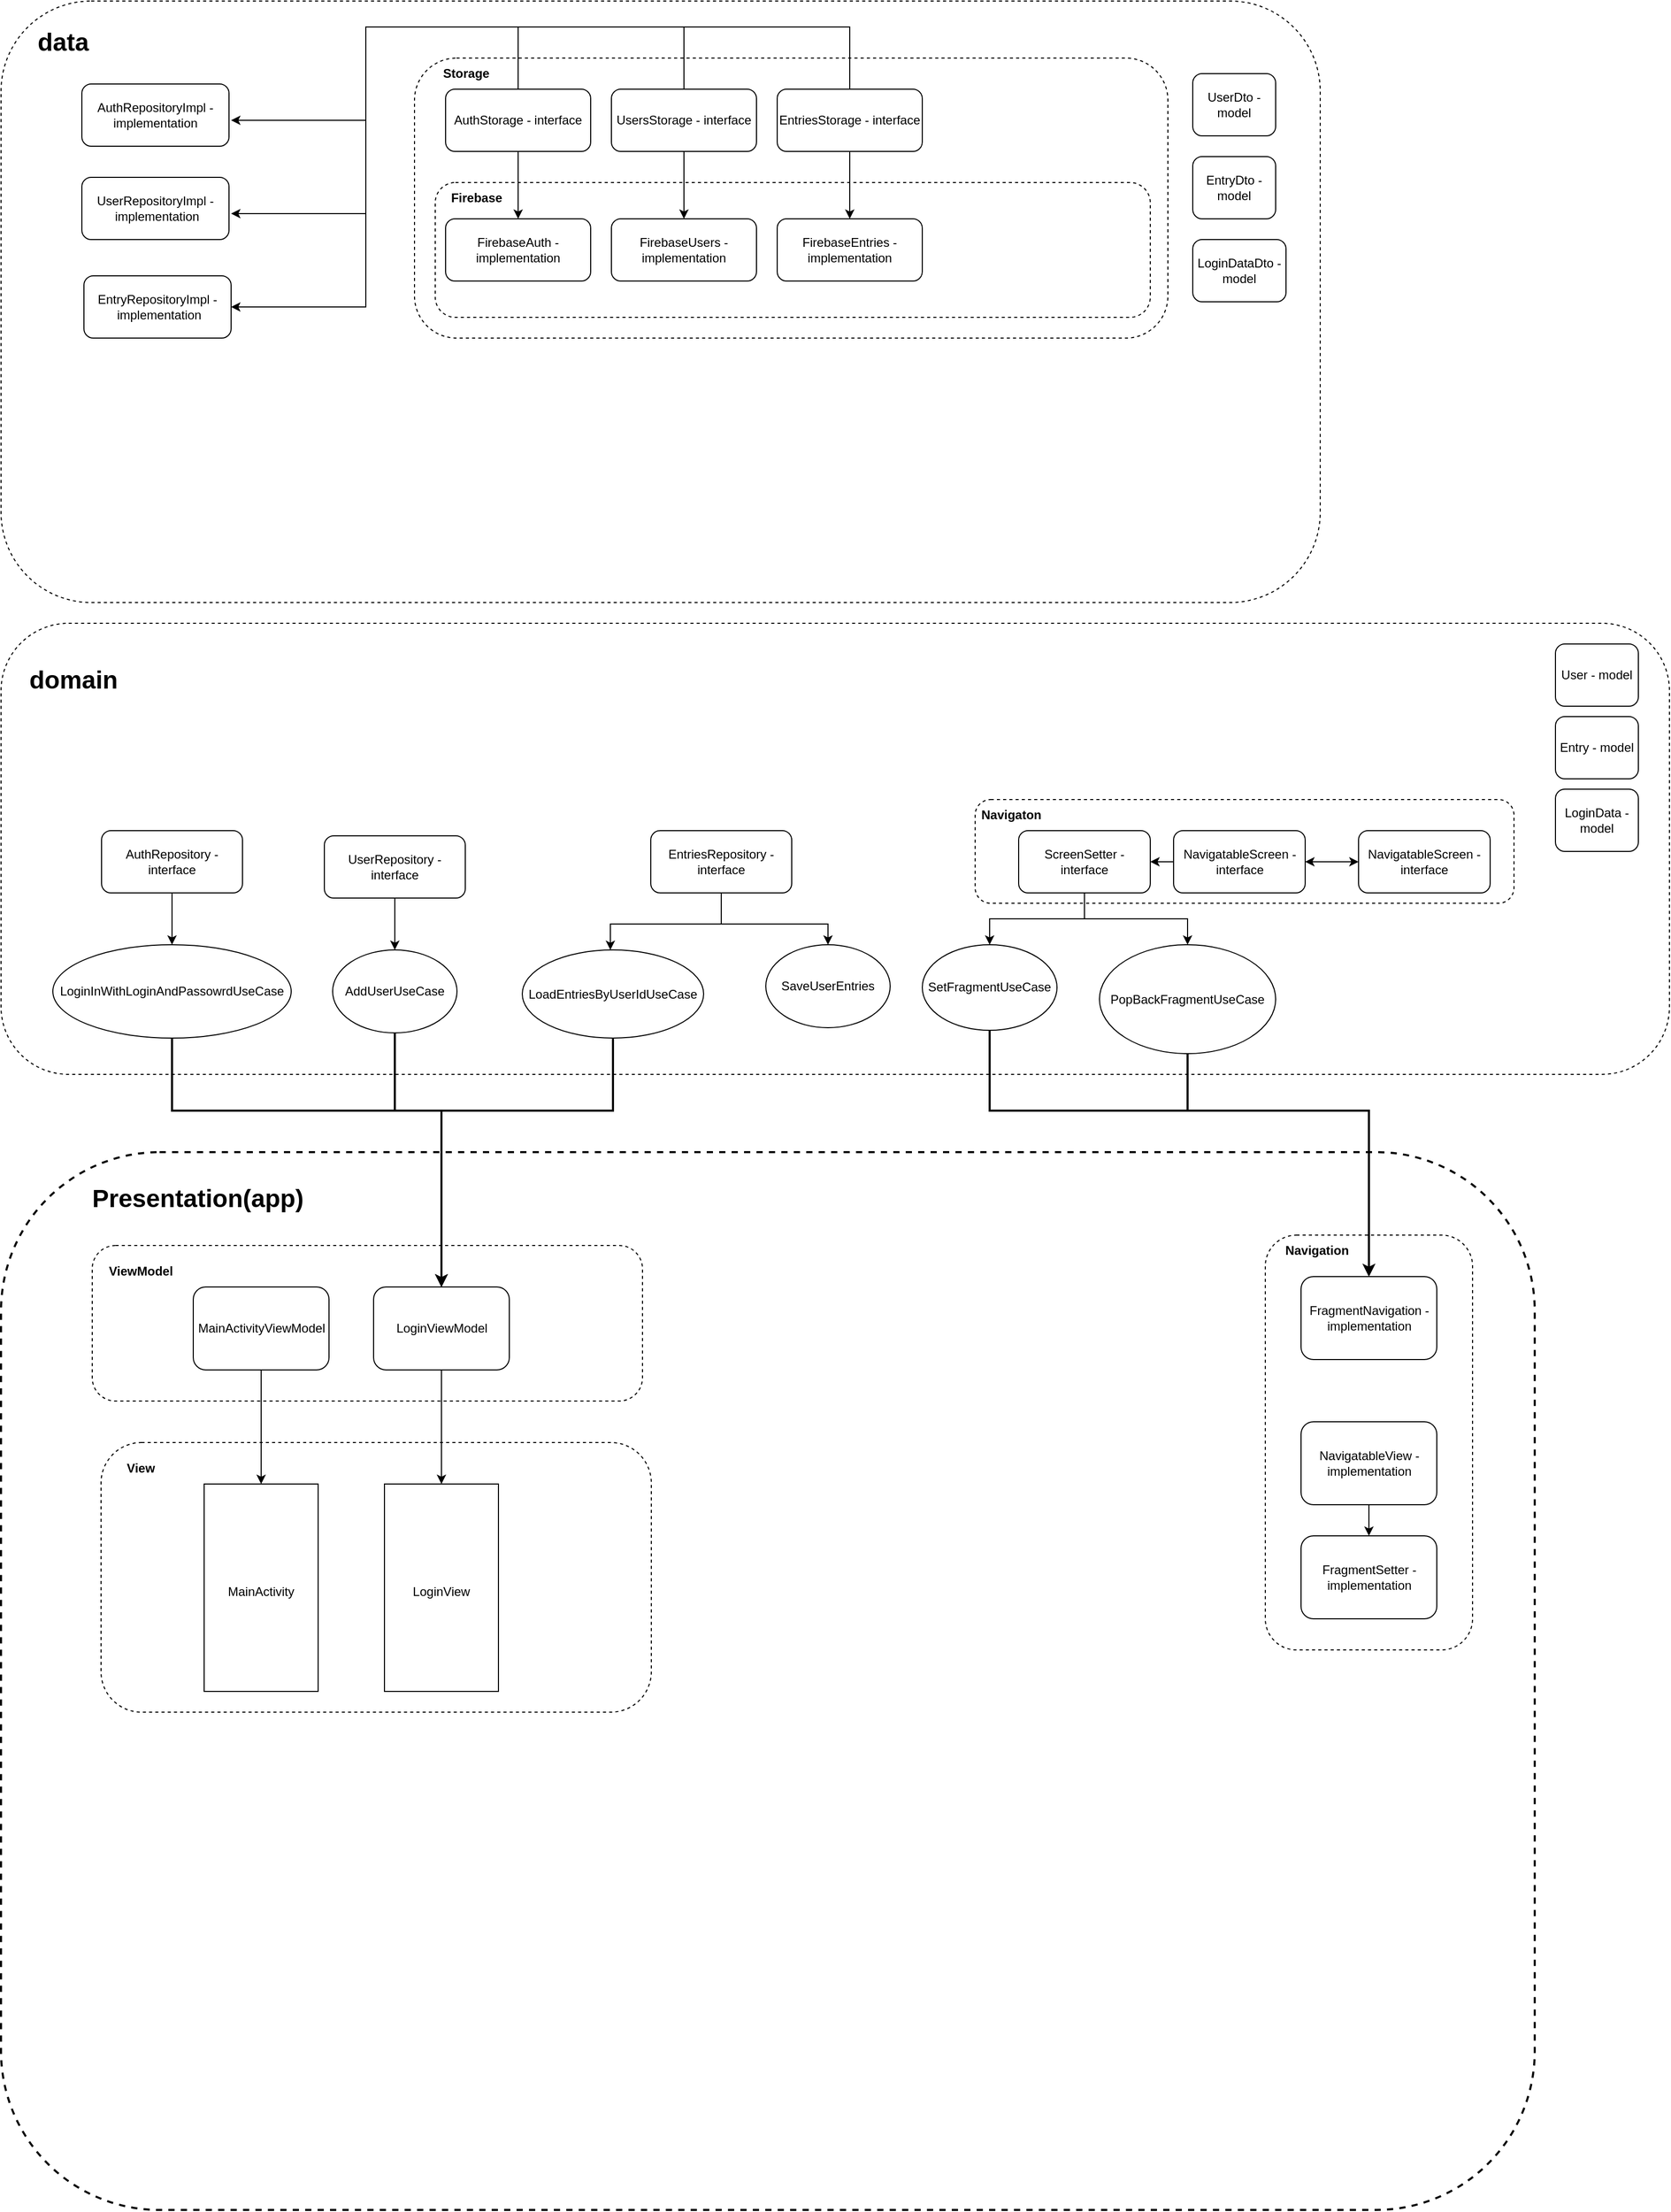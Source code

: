 <mxfile version="17.1.2" type="device"><diagram id="mcuKYYPqepPxnzwjY7ND" name="good-mood"><mxGraphModel dx="1455" dy="2161" grid="1" gridSize="10" guides="1" tooltips="1" connect="1" arrows="1" fold="1" page="1" pageScale="1" pageWidth="827" pageHeight="1169" math="0" shadow="0"><root><mxCell id="0"/><mxCell id="1" parent="0"/><mxCell id="fi2WDrQyYmFRdpCdvTvE-92" value="" style="rounded=1;whiteSpace=wrap;html=1;fontSize=12;dashed=1;" vertex="1" parent="1"><mxGeometry x="200" y="-60" width="1610" height="435" as="geometry"/></mxCell><mxCell id="fi2WDrQyYmFRdpCdvTvE-258" value="" style="rounded=1;whiteSpace=wrap;html=1;dashed=1;fontSize=12;strokeWidth=1;" vertex="1" parent="1"><mxGeometry x="1140" y="110" width="520" height="100" as="geometry"/></mxCell><mxCell id="fi2WDrQyYmFRdpCdvTvE-3" value="" style="rounded=1;whiteSpace=wrap;html=1;dashed=1;strokeWidth=2;" vertex="1" parent="1"><mxGeometry x="200" y="450" width="1480" height="1020" as="geometry"/></mxCell><mxCell id="fi2WDrQyYmFRdpCdvTvE-248" value="" style="rounded=1;whiteSpace=wrap;html=1;dashed=1;fontSize=12;strokeWidth=1;" vertex="1" parent="1"><mxGeometry x="1420" y="530" width="200" height="400" as="geometry"/></mxCell><mxCell id="fi2WDrQyYmFRdpCdvTvE-242" value="" style="rounded=1;whiteSpace=wrap;html=1;fontSize=12;dashed=1;" vertex="1" parent="1"><mxGeometry x="296.5" y="730" width="531" height="260" as="geometry"/></mxCell><mxCell id="fi2WDrQyYmFRdpCdvTvE-240" value="" style="rounded=1;whiteSpace=wrap;html=1;fontSize=12;dashed=1;" vertex="1" parent="1"><mxGeometry x="288" y="540" width="531" height="150" as="geometry"/></mxCell><mxCell id="fi2WDrQyYmFRdpCdvTvE-231" style="edgeStyle=orthogonalEdgeStyle;rounded=0;orthogonalLoop=1;jettySize=auto;html=1;entryX=0.5;entryY=0;entryDx=0;entryDy=0;fontSize=12;strokeWidth=2;" edge="1" parent="1" source="fi2WDrQyYmFRdpCdvTvE-32" target="fi2WDrQyYmFRdpCdvTvE-220"><mxGeometry relative="1" as="geometry"><Array as="points"><mxPoint x="365" y="410"/><mxPoint x="625" y="410"/></Array></mxGeometry></mxCell><mxCell id="fi2WDrQyYmFRdpCdvTvE-32" value="LoginInWithLoginAndPassowrdUseCase" style="ellipse;whiteSpace=wrap;html=1;fontSize=12;" vertex="1" parent="1"><mxGeometry x="250" y="250" width="230" height="90" as="geometry"/></mxCell><mxCell id="fi2WDrQyYmFRdpCdvTvE-36" value="&lt;font size=&quot;1&quot;&gt;&lt;b style=&quot;font-size: 24px&quot;&gt;domain&lt;/b&gt;&lt;/font&gt;" style="text;html=1;strokeColor=none;fillColor=none;align=center;verticalAlign=middle;whiteSpace=wrap;rounded=0;fontSize=12;" vertex="1" parent="1"><mxGeometry x="230" y="-20" width="80" height="30" as="geometry"/></mxCell><mxCell id="fi2WDrQyYmFRdpCdvTvE-37" value="" style="rounded=1;whiteSpace=wrap;html=1;fontSize=12;dashed=1;" vertex="1" parent="1"><mxGeometry x="200" y="-660" width="1273" height="580" as="geometry"/></mxCell><mxCell id="fi2WDrQyYmFRdpCdvTvE-39" value="&lt;font size=&quot;1&quot;&gt;&lt;b style=&quot;font-size: 24px&quot;&gt;data&lt;/b&gt;&lt;/font&gt;" style="text;html=1;strokeColor=none;fillColor=none;align=center;verticalAlign=middle;whiteSpace=wrap;rounded=0;fontSize=12;" vertex="1" parent="1"><mxGeometry x="220" y="-635" width="80" height="30" as="geometry"/></mxCell><mxCell id="fi2WDrQyYmFRdpCdvTvE-51" value="" style="rounded=1;whiteSpace=wrap;html=1;fontSize=12;dashed=1;" vertex="1" parent="1"><mxGeometry x="599" y="-605" width="727" height="270" as="geometry"/></mxCell><mxCell id="fi2WDrQyYmFRdpCdvTvE-56" value="" style="rounded=1;whiteSpace=wrap;html=1;fontSize=12;dashed=1;" vertex="1" parent="1"><mxGeometry x="619" y="-485" width="690" height="130" as="geometry"/></mxCell><mxCell id="fi2WDrQyYmFRdpCdvTvE-53" value="&lt;b&gt;Storage&lt;/b&gt;" style="text;html=1;strokeColor=none;fillColor=none;align=center;verticalAlign=middle;whiteSpace=wrap;rounded=0;fontSize=12;" vertex="1" parent="1"><mxGeometry x="619" y="-605" width="60" height="30" as="geometry"/></mxCell><mxCell id="fi2WDrQyYmFRdpCdvTvE-58" value="&lt;b&gt;Firebase&lt;/b&gt;" style="text;html=1;strokeColor=none;fillColor=none;align=center;verticalAlign=middle;whiteSpace=wrap;rounded=0;fontSize=12;" vertex="1" parent="1"><mxGeometry x="629" y="-485" width="60" height="30" as="geometry"/></mxCell><mxCell id="fi2WDrQyYmFRdpCdvTvE-61" value="" style="edgeStyle=orthogonalEdgeStyle;rounded=0;orthogonalLoop=1;jettySize=auto;html=1;fontSize=12;exitX=0.5;exitY=0;exitDx=0;exitDy=0;" edge="1" parent="1" source="fi2WDrQyYmFRdpCdvTvE-86"><mxGeometry relative="1" as="geometry"><mxPoint x="629" y="-545" as="sourcePoint"/><mxPoint x="422" y="-545" as="targetPoint"/><Array as="points"><mxPoint x="699" y="-635"/><mxPoint x="552" y="-635"/><mxPoint x="552" y="-545"/></Array></mxGeometry></mxCell><mxCell id="fi2WDrQyYmFRdpCdvTvE-66" value="" style="edgeStyle=orthogonalEdgeStyle;rounded=0;orthogonalLoop=1;jettySize=auto;html=1;fontSize=12;" edge="1" parent="1"><mxGeometry relative="1" as="geometry"><mxPoint x="699" y="-515" as="sourcePoint"/><mxPoint x="699" y="-450" as="targetPoint"/></mxGeometry></mxCell><mxCell id="fi2WDrQyYmFRdpCdvTvE-162" style="edgeStyle=orthogonalEdgeStyle;rounded=0;orthogonalLoop=1;jettySize=auto;html=1;fontSize=12;strokeWidth=2;entryX=0.5;entryY=0;entryDx=0;entryDy=0;" edge="1" parent="1" source="fi2WDrQyYmFRdpCdvTvE-73" target="fi2WDrQyYmFRdpCdvTvE-220"><mxGeometry relative="1" as="geometry"><mxPoint x="655" y="515" as="targetPoint"/><Array as="points"><mxPoint x="580" y="410"/><mxPoint x="625" y="410"/></Array></mxGeometry></mxCell><mxCell id="fi2WDrQyYmFRdpCdvTvE-73" value="AddUserUseCase" style="ellipse;whiteSpace=wrap;html=1;fontSize=12;" vertex="1" parent="1"><mxGeometry x="520" y="255" width="120" height="80" as="geometry"/></mxCell><mxCell id="fi2WDrQyYmFRdpCdvTvE-133" value="" style="edgeStyle=orthogonalEdgeStyle;rounded=0;orthogonalLoop=1;jettySize=auto;html=1;fontSize=12;" edge="1" parent="1" source="fi2WDrQyYmFRdpCdvTvE-82" target="fi2WDrQyYmFRdpCdvTvE-32"><mxGeometry relative="1" as="geometry"/></mxCell><mxCell id="fi2WDrQyYmFRdpCdvTvE-82" value="&lt;span&gt;AuthRepository - interface&lt;/span&gt;" style="rounded=1;whiteSpace=wrap;html=1;fontSize=12;" vertex="1" parent="1"><mxGeometry x="297" y="140" width="136" height="60" as="geometry"/></mxCell><mxCell id="fi2WDrQyYmFRdpCdvTvE-134" value="" style="edgeStyle=orthogonalEdgeStyle;rounded=0;orthogonalLoop=1;jettySize=auto;html=1;fontSize=12;" edge="1" parent="1" source="fi2WDrQyYmFRdpCdvTvE-83" target="fi2WDrQyYmFRdpCdvTvE-73"><mxGeometry relative="1" as="geometry"/></mxCell><mxCell id="fi2WDrQyYmFRdpCdvTvE-83" value="UserRepository - interface" style="rounded=1;whiteSpace=wrap;html=1;fontSize=12;" vertex="1" parent="1"><mxGeometry x="512" y="145" width="136" height="60" as="geometry"/></mxCell><mxCell id="fi2WDrQyYmFRdpCdvTvE-85" value="AuthRepositoryImpl - implementation" style="rounded=1;whiteSpace=wrap;html=1;fontSize=12;" vertex="1" parent="1"><mxGeometry x="278" y="-580" width="142" height="60" as="geometry"/></mxCell><mxCell id="fi2WDrQyYmFRdpCdvTvE-86" value="AuthStorage - interface" style="rounded=1;whiteSpace=wrap;html=1;fontSize=12;" vertex="1" parent="1"><mxGeometry x="629" y="-575" width="140" height="60" as="geometry"/></mxCell><mxCell id="fi2WDrQyYmFRdpCdvTvE-87" value="FirebaseAuth - implementation" style="rounded=1;whiteSpace=wrap;html=1;fontSize=12;" vertex="1" parent="1"><mxGeometry x="629" y="-450" width="140" height="60" as="geometry"/></mxCell><mxCell id="fi2WDrQyYmFRdpCdvTvE-89" value="UserRepositoryImpl -&amp;nbsp;implementation" style="rounded=1;whiteSpace=wrap;html=1;fontSize=12;" vertex="1" parent="1"><mxGeometry x="278" y="-490" width="142" height="60" as="geometry"/></mxCell><mxCell id="fi2WDrQyYmFRdpCdvTvE-98" style="edgeStyle=orthogonalEdgeStyle;rounded=0;orthogonalLoop=1;jettySize=auto;html=1;entryX=0.5;entryY=0;entryDx=0;entryDy=0;fontSize=12;" edge="1" parent="1" source="fi2WDrQyYmFRdpCdvTvE-94" target="fi2WDrQyYmFRdpCdvTvE-96"><mxGeometry relative="1" as="geometry"/></mxCell><mxCell id="fi2WDrQyYmFRdpCdvTvE-109" style="edgeStyle=orthogonalEdgeStyle;rounded=0;orthogonalLoop=1;jettySize=auto;html=1;fontSize=12;" edge="1" parent="1" source="fi2WDrQyYmFRdpCdvTvE-94"><mxGeometry relative="1" as="geometry"><mxPoint x="422" y="-455" as="targetPoint"/><Array as="points"><mxPoint x="859" y="-635"/><mxPoint x="552" y="-635"/><mxPoint x="552" y="-455"/></Array></mxGeometry></mxCell><mxCell id="fi2WDrQyYmFRdpCdvTvE-94" value="UsersStorage - interface" style="rounded=1;whiteSpace=wrap;html=1;fontSize=12;" vertex="1" parent="1"><mxGeometry x="789" y="-575" width="140" height="60" as="geometry"/></mxCell><mxCell id="fi2WDrQyYmFRdpCdvTvE-96" value="FirebaseUsers - implementation" style="rounded=1;whiteSpace=wrap;html=1;fontSize=12;" vertex="1" parent="1"><mxGeometry x="789" y="-450" width="140" height="60" as="geometry"/></mxCell><mxCell id="fi2WDrQyYmFRdpCdvTvE-163" style="edgeStyle=orthogonalEdgeStyle;rounded=0;orthogonalLoop=1;jettySize=auto;html=1;fontSize=12;strokeWidth=2;entryX=0.5;entryY=0;entryDx=0;entryDy=0;" edge="1" parent="1" source="fi2WDrQyYmFRdpCdvTvE-99" target="fi2WDrQyYmFRdpCdvTvE-220"><mxGeometry relative="1" as="geometry"><mxPoint x="655" y="515" as="targetPoint"/><Array as="points"><mxPoint x="791" y="410"/><mxPoint x="625" y="410"/></Array></mxGeometry></mxCell><mxCell id="fi2WDrQyYmFRdpCdvTvE-99" value="LoadEntriesByUserIdUseCase" style="ellipse;whiteSpace=wrap;html=1;fontSize=12;" vertex="1" parent="1"><mxGeometry x="703" y="255" width="175" height="85" as="geometry"/></mxCell><mxCell id="fi2WDrQyYmFRdpCdvTvE-135" value="" style="edgeStyle=orthogonalEdgeStyle;rounded=0;orthogonalLoop=1;jettySize=auto;html=1;fontSize=12;" edge="1" parent="1" source="fi2WDrQyYmFRdpCdvTvE-101" target="fi2WDrQyYmFRdpCdvTvE-99"><mxGeometry relative="1" as="geometry"><Array as="points"><mxPoint x="895" y="230"/><mxPoint x="788" y="230"/></Array></mxGeometry></mxCell><mxCell id="fi2WDrQyYmFRdpCdvTvE-101" value="EntriesRepository - interface" style="rounded=1;whiteSpace=wrap;html=1;fontSize=12;" vertex="1" parent="1"><mxGeometry x="827" y="140" width="136" height="60" as="geometry"/></mxCell><mxCell id="fi2WDrQyYmFRdpCdvTvE-104" value="EntryRepositoryImpl -&amp;nbsp;implementation" style="rounded=1;whiteSpace=wrap;html=1;fontSize=12;" vertex="1" parent="1"><mxGeometry x="280" y="-395" width="142" height="60" as="geometry"/></mxCell><mxCell id="fi2WDrQyYmFRdpCdvTvE-108" value="" style="edgeStyle=orthogonalEdgeStyle;rounded=0;orthogonalLoop=1;jettySize=auto;html=1;fontSize=12;" edge="1" parent="1" source="fi2WDrQyYmFRdpCdvTvE-106" target="fi2WDrQyYmFRdpCdvTvE-107"><mxGeometry relative="1" as="geometry"><Array as="points"><mxPoint x="1019" y="-525"/><mxPoint x="1019" y="-525"/></Array></mxGeometry></mxCell><mxCell id="fi2WDrQyYmFRdpCdvTvE-110" style="edgeStyle=orthogonalEdgeStyle;rounded=0;orthogonalLoop=1;jettySize=auto;html=1;fontSize=12;entryX=1;entryY=0.5;entryDx=0;entryDy=0;" edge="1" parent="1" source="fi2WDrQyYmFRdpCdvTvE-106" target="fi2WDrQyYmFRdpCdvTvE-104"><mxGeometry relative="1" as="geometry"><mxPoint x="460" y="-360" as="targetPoint"/><Array as="points"><mxPoint x="1019" y="-635"/><mxPoint x="552" y="-635"/><mxPoint x="552" y="-365"/></Array></mxGeometry></mxCell><mxCell id="fi2WDrQyYmFRdpCdvTvE-106" value="EntriesStorage - interface" style="rounded=1;whiteSpace=wrap;html=1;fontSize=12;" vertex="1" parent="1"><mxGeometry x="949" y="-575" width="140" height="60" as="geometry"/></mxCell><mxCell id="fi2WDrQyYmFRdpCdvTvE-107" value="FirebaseEntries - implementation" style="rounded=1;whiteSpace=wrap;html=1;fontSize=12;" vertex="1" parent="1"><mxGeometry x="949" y="-450" width="140" height="60" as="geometry"/></mxCell><mxCell id="fi2WDrQyYmFRdpCdvTvE-112" value="SaveUserEntries" style="ellipse;whiteSpace=wrap;html=1;fontSize=12;" vertex="1" parent="1"><mxGeometry x="938" y="250" width="120" height="80" as="geometry"/></mxCell><mxCell id="fi2WDrQyYmFRdpCdvTvE-136" value="" style="edgeStyle=orthogonalEdgeStyle;rounded=0;orthogonalLoop=1;jettySize=auto;html=1;fontSize=12;exitX=0.5;exitY=1;exitDx=0;exitDy=0;" edge="1" parent="1" source="fi2WDrQyYmFRdpCdvTvE-101" target="fi2WDrQyYmFRdpCdvTvE-112"><mxGeometry relative="1" as="geometry"><mxPoint x="998.0" y="205" as="sourcePoint"/><Array as="points"><mxPoint x="895" y="230"/><mxPoint x="998" y="230"/></Array></mxGeometry></mxCell><mxCell id="fi2WDrQyYmFRdpCdvTvE-173" value="UserDto&amp;nbsp;- model" style="rounded=1;whiteSpace=wrap;html=1;fontSize=12;" vertex="1" parent="1"><mxGeometry x="1350" y="-590" width="80" height="60" as="geometry"/></mxCell><mxCell id="fi2WDrQyYmFRdpCdvTvE-174" value="EntryDto&amp;nbsp;- model" style="rounded=1;whiteSpace=wrap;html=1;fontSize=12;" vertex="1" parent="1"><mxGeometry x="1350" y="-510" width="80" height="60" as="geometry"/></mxCell><mxCell id="fi2WDrQyYmFRdpCdvTvE-175" value="User - model" style="rounded=1;whiteSpace=wrap;html=1;fontSize=12;" vertex="1" parent="1"><mxGeometry x="1700" y="-40" width="80" height="60" as="geometry"/></mxCell><mxCell id="fi2WDrQyYmFRdpCdvTvE-176" value="Entry - model" style="rounded=1;whiteSpace=wrap;html=1;fontSize=12;" vertex="1" parent="1"><mxGeometry x="1700" y="30" width="80" height="60" as="geometry"/></mxCell><mxCell id="fi2WDrQyYmFRdpCdvTvE-177" value="LoginData&amp;nbsp;- model" style="rounded=1;whiteSpace=wrap;html=1;fontSize=12;" vertex="1" parent="1"><mxGeometry x="1700" y="100" width="80" height="60" as="geometry"/></mxCell><mxCell id="fi2WDrQyYmFRdpCdvTvE-178" value="LoginDataDto&amp;nbsp;- model" style="rounded=1;whiteSpace=wrap;html=1;fontSize=12;" vertex="1" parent="1"><mxGeometry x="1350" y="-430" width="90" height="60" as="geometry"/></mxCell><mxCell id="fi2WDrQyYmFRdpCdvTvE-265" style="edgeStyle=orthogonalEdgeStyle;rounded=0;orthogonalLoop=1;jettySize=auto;html=1;entryX=0.5;entryY=0;entryDx=0;entryDy=0;fontSize=12;startArrow=none;startFill=0;strokeWidth=2;" edge="1" parent="1" source="fi2WDrQyYmFRdpCdvTvE-187" target="fi2WDrQyYmFRdpCdvTvE-208"><mxGeometry relative="1" as="geometry"><Array as="points"><mxPoint x="1154" y="410"/><mxPoint x="1520" y="410"/></Array></mxGeometry></mxCell><mxCell id="fi2WDrQyYmFRdpCdvTvE-187" value="SetFragmentUseCase" style="ellipse;whiteSpace=wrap;html=1;fontSize=12;" vertex="1" parent="1"><mxGeometry x="1089" y="250" width="130" height="82.5" as="geometry"/></mxCell><mxCell id="fi2WDrQyYmFRdpCdvTvE-266" style="edgeStyle=orthogonalEdgeStyle;rounded=0;orthogonalLoop=1;jettySize=auto;html=1;entryX=0.5;entryY=0;entryDx=0;entryDy=0;fontSize=12;startArrow=none;startFill=0;strokeWidth=2;" edge="1" parent="1" source="fi2WDrQyYmFRdpCdvTvE-190" target="fi2WDrQyYmFRdpCdvTvE-208"><mxGeometry relative="1" as="geometry"><Array as="points"><mxPoint x="1345" y="410"/><mxPoint x="1520" y="410"/></Array></mxGeometry></mxCell><mxCell id="fi2WDrQyYmFRdpCdvTvE-190" value="PopBackFragmentUseCase" style="ellipse;whiteSpace=wrap;html=1;fontSize=12;" vertex="1" parent="1"><mxGeometry x="1260" y="250" width="170" height="105" as="geometry"/></mxCell><mxCell id="fi2WDrQyYmFRdpCdvTvE-198" value="&lt;font style=&quot;font-size: 24px&quot;&gt;&lt;b&gt;Presentation(app)&lt;/b&gt;&lt;/font&gt;" style="text;html=1;strokeColor=none;fillColor=none;align=center;verticalAlign=middle;whiteSpace=wrap;rounded=0;fontSize=12;" vertex="1" parent="1"><mxGeometry x="250" y="470" width="280" height="50" as="geometry"/></mxCell><mxCell id="fi2WDrQyYmFRdpCdvTvE-200" value="&lt;font style=&quot;font-size: 12px&quot;&gt;MainActivity&lt;/font&gt;" style="rounded=0;whiteSpace=wrap;html=1;fontSize=24;" vertex="1" parent="1"><mxGeometry x="396" y="770" width="110" height="200" as="geometry"/></mxCell><mxCell id="fi2WDrQyYmFRdpCdvTvE-202" value="" style="edgeStyle=orthogonalEdgeStyle;rounded=0;orthogonalLoop=1;jettySize=auto;html=1;fontSize=12;strokeWidth=1;" edge="1" parent="1" source="fi2WDrQyYmFRdpCdvTvE-201" target="fi2WDrQyYmFRdpCdvTvE-200"><mxGeometry relative="1" as="geometry"/></mxCell><mxCell id="fi2WDrQyYmFRdpCdvTvE-201" value="MainActivityViewModel" style="rounded=1;whiteSpace=wrap;html=1;fontSize=12;" vertex="1" parent="1"><mxGeometry x="385.5" y="580" width="131" height="80" as="geometry"/></mxCell><mxCell id="fi2WDrQyYmFRdpCdvTvE-207" value="FragmentSetter - implementation" style="rounded=1;whiteSpace=wrap;html=1;fontSize=12;" vertex="1" parent="1"><mxGeometry x="1454.5" y="820" width="131" height="80" as="geometry"/></mxCell><mxCell id="fi2WDrQyYmFRdpCdvTvE-208" value="FragmentNavigation - implementation" style="rounded=1;whiteSpace=wrap;html=1;fontSize=12;" vertex="1" parent="1"><mxGeometry x="1454.5" y="570" width="131" height="80" as="geometry"/></mxCell><mxCell id="fi2WDrQyYmFRdpCdvTvE-219" value="&lt;font style=&quot;font-size: 12px&quot;&gt;LoginView&lt;/font&gt;" style="rounded=0;whiteSpace=wrap;html=1;fontSize=24;" vertex="1" parent="1"><mxGeometry x="570" y="770" width="110" height="200" as="geometry"/></mxCell><mxCell id="fi2WDrQyYmFRdpCdvTvE-246" style="edgeStyle=orthogonalEdgeStyle;rounded=0;orthogonalLoop=1;jettySize=auto;html=1;entryX=0.5;entryY=0;entryDx=0;entryDy=0;fontSize=12;startArrow=none;startFill=0;strokeWidth=1;" edge="1" parent="1" source="fi2WDrQyYmFRdpCdvTvE-220" target="fi2WDrQyYmFRdpCdvTvE-219"><mxGeometry relative="1" as="geometry"/></mxCell><mxCell id="fi2WDrQyYmFRdpCdvTvE-220" value="LoginViewModel" style="rounded=1;whiteSpace=wrap;html=1;fontSize=12;" vertex="1" parent="1"><mxGeometry x="559.5" y="580" width="131" height="80" as="geometry"/></mxCell><mxCell id="fi2WDrQyYmFRdpCdvTvE-241" value="&lt;b&gt;ViewModel&lt;/b&gt;" style="text;html=1;strokeColor=none;fillColor=none;align=center;verticalAlign=middle;whiteSpace=wrap;rounded=0;dashed=1;fontSize=12;" vertex="1" parent="1"><mxGeometry x="305" y="550" width="60" height="30" as="geometry"/></mxCell><mxCell id="fi2WDrQyYmFRdpCdvTvE-243" value="&lt;b&gt;View&lt;/b&gt;" style="text;html=1;strokeColor=none;fillColor=none;align=center;verticalAlign=middle;whiteSpace=wrap;rounded=0;dashed=1;fontSize=12;" vertex="1" parent="1"><mxGeometry x="305" y="740" width="60" height="30" as="geometry"/></mxCell><mxCell id="fi2WDrQyYmFRdpCdvTvE-249" value="&lt;b&gt;Navigation&lt;/b&gt;" style="text;html=1;strokeColor=none;fillColor=none;align=center;verticalAlign=middle;whiteSpace=wrap;rounded=0;dashed=1;fontSize=12;" vertex="1" parent="1"><mxGeometry x="1430" y="530" width="80" height="30" as="geometry"/></mxCell><mxCell id="fi2WDrQyYmFRdpCdvTvE-254" value="" style="edgeStyle=orthogonalEdgeStyle;rounded=0;orthogonalLoop=1;jettySize=auto;html=1;fontSize=12;startArrow=none;startFill=0;strokeWidth=1;" edge="1" parent="1" source="fi2WDrQyYmFRdpCdvTvE-251" target="fi2WDrQyYmFRdpCdvTvE-190"><mxGeometry relative="1" as="geometry"/></mxCell><mxCell id="fi2WDrQyYmFRdpCdvTvE-256" style="edgeStyle=orthogonalEdgeStyle;rounded=0;orthogonalLoop=1;jettySize=auto;html=1;entryX=0.5;entryY=0;entryDx=0;entryDy=0;fontSize=12;startArrow=none;startFill=0;strokeWidth=1;" edge="1" parent="1" source="fi2WDrQyYmFRdpCdvTvE-251" target="fi2WDrQyYmFRdpCdvTvE-187"><mxGeometry relative="1" as="geometry"/></mxCell><mxCell id="fi2WDrQyYmFRdpCdvTvE-251" value="ScreenSetter - interface" style="rounded=1;whiteSpace=wrap;html=1;fontSize=12;" vertex="1" parent="1"><mxGeometry x="1182" y="140" width="127" height="60" as="geometry"/></mxCell><mxCell id="fi2WDrQyYmFRdpCdvTvE-259" value="&lt;b&gt;Navigaton&lt;/b&gt;" style="text;html=1;strokeColor=none;fillColor=none;align=center;verticalAlign=middle;whiteSpace=wrap;rounded=0;dashed=1;fontSize=12;" vertex="1" parent="1"><mxGeometry x="1140" y="110" width="70" height="30" as="geometry"/></mxCell><mxCell id="fi2WDrQyYmFRdpCdvTvE-261" style="edgeStyle=orthogonalEdgeStyle;rounded=0;orthogonalLoop=1;jettySize=auto;html=1;entryX=1;entryY=0.5;entryDx=0;entryDy=0;fontSize=12;startArrow=none;startFill=0;strokeWidth=1;" edge="1" parent="1" source="fi2WDrQyYmFRdpCdvTvE-260" target="fi2WDrQyYmFRdpCdvTvE-251"><mxGeometry relative="1" as="geometry"/></mxCell><mxCell id="fi2WDrQyYmFRdpCdvTvE-260" value="NavigatableScreen - interface" style="rounded=1;whiteSpace=wrap;html=1;fontSize=12;" vertex="1" parent="1"><mxGeometry x="1331.5" y="140" width="127" height="60" as="geometry"/></mxCell><mxCell id="fi2WDrQyYmFRdpCdvTvE-264" style="edgeStyle=orthogonalEdgeStyle;rounded=0;orthogonalLoop=1;jettySize=auto;html=1;entryX=0.5;entryY=0;entryDx=0;entryDy=0;fontSize=12;startArrow=none;startFill=0;strokeWidth=1;" edge="1" parent="1" source="fi2WDrQyYmFRdpCdvTvE-263" target="fi2WDrQyYmFRdpCdvTvE-207"><mxGeometry relative="1" as="geometry"/></mxCell><mxCell id="fi2WDrQyYmFRdpCdvTvE-263" value="NavigatableView - implementation" style="rounded=1;whiteSpace=wrap;html=1;fontSize=12;" vertex="1" parent="1"><mxGeometry x="1454.5" y="710" width="131" height="80" as="geometry"/></mxCell><mxCell id="fi2WDrQyYmFRdpCdvTvE-268" style="edgeStyle=orthogonalEdgeStyle;rounded=0;orthogonalLoop=1;jettySize=auto;html=1;entryX=1;entryY=0.5;entryDx=0;entryDy=0;fontSize=12;startArrow=classic;startFill=1;strokeWidth=1;" edge="1" parent="1" source="fi2WDrQyYmFRdpCdvTvE-267" target="fi2WDrQyYmFRdpCdvTvE-260"><mxGeometry relative="1" as="geometry"/></mxCell><mxCell id="fi2WDrQyYmFRdpCdvTvE-267" value="NavigatableScreen - interface" style="rounded=1;whiteSpace=wrap;html=1;fontSize=12;" vertex="1" parent="1"><mxGeometry x="1510" y="140" width="127" height="60" as="geometry"/></mxCell></root></mxGraphModel></diagram></mxfile>